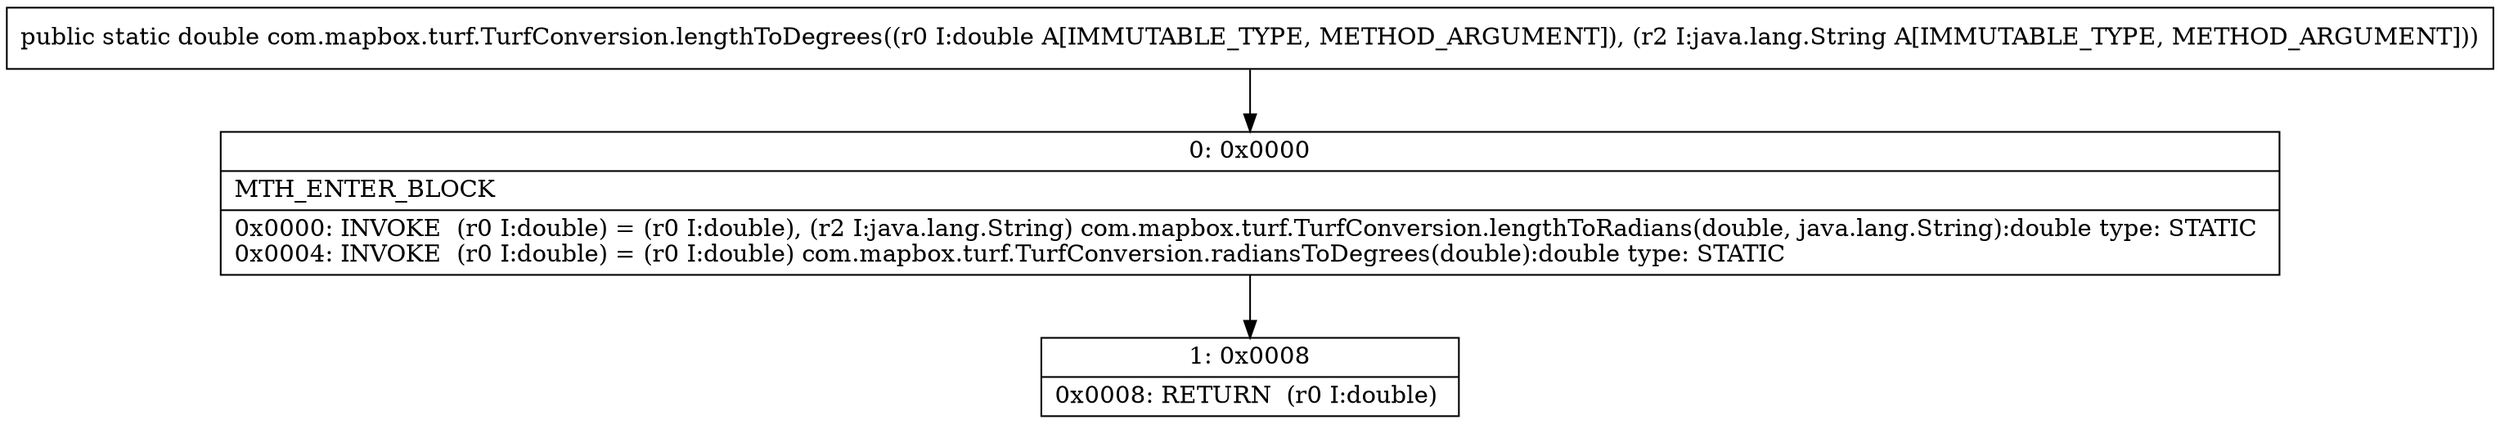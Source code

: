 digraph "CFG forcom.mapbox.turf.TurfConversion.lengthToDegrees(DLjava\/lang\/String;)D" {
Node_0 [shape=record,label="{0\:\ 0x0000|MTH_ENTER_BLOCK\l|0x0000: INVOKE  (r0 I:double) = (r0 I:double), (r2 I:java.lang.String) com.mapbox.turf.TurfConversion.lengthToRadians(double, java.lang.String):double type: STATIC \l0x0004: INVOKE  (r0 I:double) = (r0 I:double) com.mapbox.turf.TurfConversion.radiansToDegrees(double):double type: STATIC \l}"];
Node_1 [shape=record,label="{1\:\ 0x0008|0x0008: RETURN  (r0 I:double) \l}"];
MethodNode[shape=record,label="{public static double com.mapbox.turf.TurfConversion.lengthToDegrees((r0 I:double A[IMMUTABLE_TYPE, METHOD_ARGUMENT]), (r2 I:java.lang.String A[IMMUTABLE_TYPE, METHOD_ARGUMENT])) }"];
MethodNode -> Node_0;
Node_0 -> Node_1;
}

